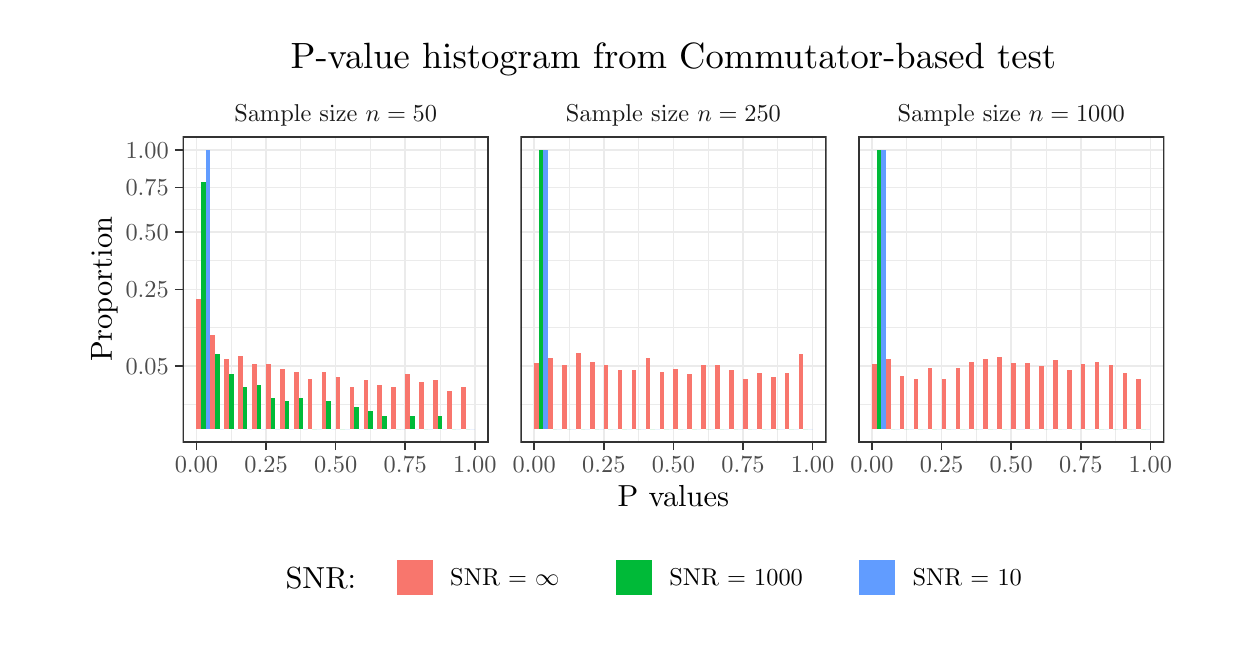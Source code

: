 % Created by tikzDevice version 0.12.3.1 on 2022-11-01 18:20:44
% !TEX encoding = UTF-8 Unicode
\begin{tikzpicture}[x=1pt,y=1pt]
\definecolor{fillColor}{RGB}{255,255,255}
\path[use as bounding box,fill=fillColor,fill opacity=0.00] (0,0) rectangle (433.62,216.81);
\begin{scope}
\path[clip] ( 17.40,  0.00) rectangle (416.22,216.81);
\definecolor{drawColor}{RGB}{255,255,255}
\definecolor{fillColor}{RGB}{255,255,255}

\path[draw=drawColor,line width= 0.6pt,line join=round,line cap=round,fill=fillColor] ( 17.40,  0.00) rectangle (416.22,216.81);
\end{scope}
\begin{scope}
\path[clip] ( 55.95, 66.91) rectangle (166.62,177.58);
\definecolor{fillColor}{RGB}{255,255,255}

\path[fill=fillColor] ( 55.95, 66.91) rectangle (166.62,177.58);
\definecolor{drawColor}{gray}{0.92}

\path[draw=drawColor,line width= 0.3pt,line join=round] ( 55.95, 80.54) --
	(166.62, 80.54);

\path[draw=drawColor,line width= 0.3pt,line join=round] ( 55.95,108.34) --
	(166.62,108.34);

\path[draw=drawColor,line width= 0.3pt,line join=round] ( 55.95,132.67) --
	(166.62,132.67);

\path[draw=drawColor,line width= 0.3pt,line join=round] ( 55.95,151.08) --
	(166.62,151.08);

\path[draw=drawColor,line width= 0.3pt,line join=round] ( 55.95,165.81) --
	(166.62,165.81);

\path[draw=drawColor,line width= 0.3pt,line join=round] ( 73.56, 66.91) --
	( 73.56,177.58);

\path[draw=drawColor,line width= 0.3pt,line join=round] ( 98.71, 66.91) --
	( 98.71,177.58);

\path[draw=drawColor,line width= 0.3pt,line join=round] (123.86, 66.91) --
	(123.86,177.58);

\path[draw=drawColor,line width= 0.3pt,line join=round] (149.02, 66.91) --
	(149.02,177.58);

\path[draw=drawColor,line width= 0.6pt,line join=round] ( 55.95, 94.44) --
	(166.62, 94.44);

\path[draw=drawColor,line width= 0.6pt,line join=round] ( 55.95,122.25) --
	(166.62,122.25);

\path[draw=drawColor,line width= 0.6pt,line join=round] ( 55.95,143.08) --
	(166.62,143.08);

\path[draw=drawColor,line width= 0.6pt,line join=round] ( 55.95,159.07) --
	(166.62,159.07);

\path[draw=drawColor,line width= 0.6pt,line join=round] ( 55.95,172.55) --
	(166.62,172.55);

\path[draw=drawColor,line width= 0.6pt,line join=round] ( 60.98, 66.91) --
	( 60.98,177.58);

\path[draw=drawColor,line width= 0.6pt,line join=round] ( 86.14, 66.91) --
	( 86.14,177.58);

\path[draw=drawColor,line width= 0.6pt,line join=round] (111.29, 66.91) --
	(111.29,177.58);

\path[draw=drawColor,line width= 0.6pt,line join=round] (136.44, 66.91) --
	(136.44,177.58);

\path[draw=drawColor,line width= 0.6pt,line join=round] (161.59, 66.91) --
	(161.59,177.58);
\definecolor{fillColor}{RGB}{248,118,109}

\path[fill=fillColor] ( 60.98, 71.94) rectangle ( 62.66,118.92);

\path[fill=fillColor] ( 66.01, 71.94) rectangle ( 67.69,105.91);

\path[fill=fillColor] ( 71.04, 71.94) rectangle ( 72.72, 96.99);

\path[fill=fillColor] ( 76.07, 71.94) rectangle ( 77.75, 98.18);

\path[fill=fillColor] ( 81.10, 71.94) rectangle ( 82.78, 95.32);

\path[fill=fillColor] ( 86.14, 71.94) rectangle ( 87.81, 95.32);

\path[fill=fillColor] ( 91.17, 71.94) rectangle ( 92.84, 93.52);

\path[fill=fillColor] ( 96.20, 71.94) rectangle ( 97.87, 92.56);

\path[fill=fillColor] (101.23, 71.94) rectangle (102.90, 89.94);

\path[fill=fillColor] (106.26, 71.94) rectangle (107.93, 92.56);

\path[fill=fillColor] (111.29, 71.94) rectangle (112.96, 90.49);

\path[fill=fillColor] (116.32, 71.94) rectangle (117.99, 86.87);

\path[fill=fillColor] (121.35, 71.94) rectangle (123.02, 89.37);

\path[fill=fillColor] (126.38, 71.94) rectangle (128.06, 87.53);

\path[fill=fillColor] (131.41, 71.94) rectangle (133.09, 86.87);

\path[fill=fillColor] (136.44, 71.94) rectangle (138.12, 91.55);

\path[fill=fillColor] (141.47, 71.94) rectangle (143.15, 88.78);

\path[fill=fillColor] (146.50, 71.94) rectangle (148.18, 89.37);

\path[fill=fillColor] (151.53, 71.94) rectangle (153.21, 85.44);

\path[fill=fillColor] (156.56, 71.94) rectangle (158.24, 86.87);
\definecolor{fillColor}{RGB}{0,186,56}

\path[fill=fillColor] ( 62.66, 71.94) rectangle ( 64.34,161.02);

\path[fill=fillColor] ( 67.69, 71.94) rectangle ( 69.37, 98.94);

\path[fill=fillColor] ( 72.72, 71.94) rectangle ( 74.40, 91.55);

\path[fill=fillColor] ( 77.75, 71.94) rectangle ( 79.43, 86.87);

\path[fill=fillColor] ( 82.78, 71.94) rectangle ( 84.46, 87.53);

\path[fill=fillColor] ( 87.81, 71.94) rectangle ( 89.49, 82.96);

\path[fill=fillColor] ( 92.84, 71.94) rectangle ( 94.52, 82.00);

\path[fill=fillColor] ( 97.87, 71.94) rectangle ( 99.55, 82.96);

\path[fill=fillColor] (102.90, 71.94) rectangle (104.58, 71.94);

\path[fill=fillColor] (107.93, 71.94) rectangle (109.61, 82.00);

\path[fill=fillColor] (112.96, 71.94) rectangle (114.64, 71.94);

\path[fill=fillColor] (117.99, 71.94) rectangle (119.67, 79.74);

\path[fill=fillColor] (123.02, 71.94) rectangle (124.70, 78.31);

\path[fill=fillColor] (128.06, 71.94) rectangle (129.73, 76.44);

\path[fill=fillColor] (133.09, 71.94) rectangle (134.76, 71.94);

\path[fill=fillColor] (138.12, 71.94) rectangle (139.79, 76.44);

\path[fill=fillColor] (143.15, 71.94) rectangle (144.82, 71.94);

\path[fill=fillColor] (148.18, 71.94) rectangle (149.85, 76.44);

\path[fill=fillColor] (153.21, 71.94) rectangle (154.88, 71.94);

\path[fill=fillColor] (158.24, 71.94) rectangle (159.91, 71.94);
\definecolor{fillColor}{RGB}{97,156,255}

\path[fill=fillColor] ( 64.34, 71.94) rectangle ( 66.01,172.55);

\path[fill=fillColor] ( 69.37, 71.94) rectangle ( 71.04, 71.94);

\path[fill=fillColor] ( 74.40, 71.94) rectangle ( 76.07, 71.94);

\path[fill=fillColor] ( 79.43, 71.94) rectangle ( 81.10, 71.94);

\path[fill=fillColor] ( 84.46, 71.94) rectangle ( 86.14, 71.94);

\path[fill=fillColor] ( 89.49, 71.94) rectangle ( 91.17, 71.94);

\path[fill=fillColor] ( 94.52, 71.94) rectangle ( 96.20, 71.94);

\path[fill=fillColor] ( 99.55, 71.94) rectangle (101.23, 71.94);

\path[fill=fillColor] (104.58, 71.94) rectangle (106.26, 71.94);

\path[fill=fillColor] (109.61, 71.94) rectangle (111.29, 71.94);

\path[fill=fillColor] (114.64, 71.94) rectangle (116.32, 71.94);

\path[fill=fillColor] (119.67, 71.94) rectangle (121.35, 71.94);

\path[fill=fillColor] (124.70, 71.94) rectangle (126.38, 71.94);

\path[fill=fillColor] (129.73, 71.94) rectangle (131.41, 71.94);

\path[fill=fillColor] (134.76, 71.94) rectangle (136.44, 71.94);

\path[fill=fillColor] (139.79, 71.94) rectangle (141.47, 71.94);

\path[fill=fillColor] (144.82, 71.94) rectangle (146.50, 71.94);

\path[fill=fillColor] (149.85, 71.94) rectangle (151.53, 71.94);

\path[fill=fillColor] (154.88, 71.94) rectangle (156.56, 71.94);

\path[fill=fillColor] (159.91, 71.94) rectangle (161.59, 71.94);
\definecolor{drawColor}{gray}{0.20}

\path[draw=drawColor,line width= 1.1pt,line join=round,line cap=round] ( 55.95, 66.91) rectangle (166.62,177.58);
\end{scope}
\begin{scope}
\path[clip] (178.00, 66.91) rectangle (288.67,177.58);
\definecolor{fillColor}{RGB}{255,255,255}

\path[fill=fillColor] (178.00, 66.91) rectangle (288.67,177.58);
\definecolor{drawColor}{gray}{0.92}

\path[draw=drawColor,line width= 0.3pt,line join=round] (178.00, 80.54) --
	(288.67, 80.54);

\path[draw=drawColor,line width= 0.3pt,line join=round] (178.00,108.34) --
	(288.67,108.34);

\path[draw=drawColor,line width= 0.3pt,line join=round] (178.00,132.67) --
	(288.67,132.67);

\path[draw=drawColor,line width= 0.3pt,line join=round] (178.00,151.08) --
	(288.67,151.08);

\path[draw=drawColor,line width= 0.3pt,line join=round] (178.00,165.81) --
	(288.67,165.81);

\path[draw=drawColor,line width= 0.3pt,line join=round] (195.61, 66.91) --
	(195.61,177.58);

\path[draw=drawColor,line width= 0.3pt,line join=round] (220.76, 66.91) --
	(220.76,177.58);

\path[draw=drawColor,line width= 0.3pt,line join=round] (245.91, 66.91) --
	(245.91,177.58);

\path[draw=drawColor,line width= 0.3pt,line join=round] (271.07, 66.91) --
	(271.07,177.58);

\path[draw=drawColor,line width= 0.6pt,line join=round] (178.00, 94.44) --
	(288.67, 94.44);

\path[draw=drawColor,line width= 0.6pt,line join=round] (178.00,122.25) --
	(288.67,122.25);

\path[draw=drawColor,line width= 0.6pt,line join=round] (178.00,143.08) --
	(288.67,143.08);

\path[draw=drawColor,line width= 0.6pt,line join=round] (178.00,159.07) --
	(288.67,159.07);

\path[draw=drawColor,line width= 0.6pt,line join=round] (178.00,172.55) --
	(288.67,172.55);

\path[draw=drawColor,line width= 0.6pt,line join=round] (183.03, 66.91) --
	(183.03,177.58);

\path[draw=drawColor,line width= 0.6pt,line join=round] (208.19, 66.91) --
	(208.19,177.58);

\path[draw=drawColor,line width= 0.6pt,line join=round] (233.34, 66.91) --
	(233.34,177.58);

\path[draw=drawColor,line width= 0.6pt,line join=round] (258.49, 66.91) --
	(258.49,177.58);

\path[draw=drawColor,line width= 0.6pt,line join=round] (283.64, 66.91) --
	(283.64,177.58);
\definecolor{fillColor}{RGB}{248,118,109}

\path[fill=fillColor] (183.03, 71.94) rectangle (184.71, 95.75);

\path[fill=fillColor] (188.06, 71.94) rectangle (189.74, 97.39);

\path[fill=fillColor] (193.09, 71.94) rectangle (194.77, 94.88);

\path[fill=fillColor] (198.12, 71.94) rectangle (199.80, 99.31);

\path[fill=fillColor] (203.16, 71.94) rectangle (204.83, 96.17);

\path[fill=fillColor] (208.19, 71.94) rectangle (209.86, 94.88);

\path[fill=fillColor] (213.22, 71.94) rectangle (214.89, 93.05);

\path[fill=fillColor] (218.25, 71.94) rectangle (219.92, 93.05);

\path[fill=fillColor] (223.28, 71.94) rectangle (224.95, 97.39);

\path[fill=fillColor] (228.31, 71.94) rectangle (229.98, 92.56);

\path[fill=fillColor] (233.34, 71.94) rectangle (235.01, 93.52);

\path[fill=fillColor] (238.37, 71.94) rectangle (240.04, 91.55);

\path[fill=fillColor] (243.40, 71.94) rectangle (245.08, 94.88);

\path[fill=fillColor] (248.43, 71.94) rectangle (250.11, 94.88);

\path[fill=fillColor] (253.46, 71.94) rectangle (255.14, 93.05);

\path[fill=fillColor] (258.49, 71.94) rectangle (260.17, 89.94);

\path[fill=fillColor] (263.52, 71.94) rectangle (265.20, 92.06);

\path[fill=fillColor] (268.55, 71.94) rectangle (270.23, 90.49);

\path[fill=fillColor] (273.58, 71.94) rectangle (275.26, 92.06);

\path[fill=fillColor] (278.61, 71.94) rectangle (280.29, 98.94);
\definecolor{fillColor}{RGB}{0,186,56}

\path[fill=fillColor] (184.71, 71.94) rectangle (186.39,172.55);

\path[fill=fillColor] (189.74, 71.94) rectangle (191.42, 71.94);

\path[fill=fillColor] (194.77, 71.94) rectangle (196.45, 71.94);

\path[fill=fillColor] (199.80, 71.94) rectangle (201.48, 71.94);

\path[fill=fillColor] (204.83, 71.94) rectangle (206.51, 71.94);

\path[fill=fillColor] (209.86, 71.94) rectangle (211.54, 71.94);

\path[fill=fillColor] (214.89, 71.94) rectangle (216.57, 71.94);

\path[fill=fillColor] (219.92, 71.94) rectangle (221.60, 71.94);

\path[fill=fillColor] (224.95, 71.94) rectangle (226.63, 71.94);

\path[fill=fillColor] (229.98, 71.94) rectangle (231.66, 71.94);

\path[fill=fillColor] (235.01, 71.94) rectangle (236.69, 71.94);

\path[fill=fillColor] (240.04, 71.94) rectangle (241.72, 71.94);

\path[fill=fillColor] (245.08, 71.94) rectangle (246.75, 71.94);

\path[fill=fillColor] (250.11, 71.94) rectangle (251.78, 71.94);

\path[fill=fillColor] (255.14, 71.94) rectangle (256.81, 71.94);

\path[fill=fillColor] (260.17, 71.94) rectangle (261.84, 71.94);

\path[fill=fillColor] (265.20, 71.94) rectangle (266.87, 71.94);

\path[fill=fillColor] (270.23, 71.94) rectangle (271.90, 71.94);

\path[fill=fillColor] (275.26, 71.94) rectangle (276.93, 71.94);

\path[fill=fillColor] (280.29, 71.94) rectangle (281.96, 71.94);
\definecolor{fillColor}{RGB}{97,156,255}

\path[fill=fillColor] (186.39, 71.94) rectangle (188.06,172.55);

\path[fill=fillColor] (191.42, 71.94) rectangle (193.09, 71.94);

\path[fill=fillColor] (196.45, 71.94) rectangle (198.12, 71.94);

\path[fill=fillColor] (201.48, 71.94) rectangle (203.16, 71.94);

\path[fill=fillColor] (206.51, 71.94) rectangle (208.19, 71.94);

\path[fill=fillColor] (211.54, 71.94) rectangle (213.22, 71.94);

\path[fill=fillColor] (216.57, 71.94) rectangle (218.25, 71.94);

\path[fill=fillColor] (221.60, 71.94) rectangle (223.28, 71.94);

\path[fill=fillColor] (226.63, 71.94) rectangle (228.31, 71.94);

\path[fill=fillColor] (231.66, 71.94) rectangle (233.34, 71.94);

\path[fill=fillColor] (236.69, 71.94) rectangle (238.37, 71.94);

\path[fill=fillColor] (241.72, 71.94) rectangle (243.40, 71.94);

\path[fill=fillColor] (246.75, 71.94) rectangle (248.43, 71.94);

\path[fill=fillColor] (251.78, 71.94) rectangle (253.46, 71.94);

\path[fill=fillColor] (256.81, 71.94) rectangle (258.49, 71.94);

\path[fill=fillColor] (261.84, 71.94) rectangle (263.52, 71.94);

\path[fill=fillColor] (266.87, 71.94) rectangle (268.55, 71.94);

\path[fill=fillColor] (271.90, 71.94) rectangle (273.58, 71.94);

\path[fill=fillColor] (276.93, 71.94) rectangle (278.61, 71.94);

\path[fill=fillColor] (281.96, 71.94) rectangle (283.64, 71.94);
\definecolor{drawColor}{gray}{0.20}

\path[draw=drawColor,line width= 1.1pt,line join=round,line cap=round] (178.00, 66.91) rectangle (288.67,177.58);
\end{scope}
\begin{scope}
\path[clip] (300.05, 66.91) rectangle (410.72,177.58);
\definecolor{fillColor}{RGB}{255,255,255}

\path[fill=fillColor] (300.05, 66.91) rectangle (410.72,177.58);
\definecolor{drawColor}{gray}{0.92}

\path[draw=drawColor,line width= 0.3pt,line join=round] (300.05, 80.54) --
	(410.72, 80.54);

\path[draw=drawColor,line width= 0.3pt,line join=round] (300.05,108.34) --
	(410.72,108.34);

\path[draw=drawColor,line width= 0.3pt,line join=round] (300.05,132.67) --
	(410.72,132.67);

\path[draw=drawColor,line width= 0.3pt,line join=round] (300.05,151.08) --
	(410.72,151.08);

\path[draw=drawColor,line width= 0.3pt,line join=round] (300.05,165.81) --
	(410.72,165.81);

\path[draw=drawColor,line width= 0.3pt,line join=round] (317.66, 66.91) --
	(317.66,177.58);

\path[draw=drawColor,line width= 0.3pt,line join=round] (342.81, 66.91) --
	(342.81,177.58);

\path[draw=drawColor,line width= 0.3pt,line join=round] (367.96, 66.91) --
	(367.96,177.58);

\path[draw=drawColor,line width= 0.3pt,line join=round] (393.12, 66.91) --
	(393.12,177.58);

\path[draw=drawColor,line width= 0.6pt,line join=round] (300.05, 94.44) --
	(410.72, 94.44);

\path[draw=drawColor,line width= 0.6pt,line join=round] (300.05,122.25) --
	(410.72,122.25);

\path[draw=drawColor,line width= 0.6pt,line join=round] (300.05,143.08) --
	(410.72,143.08);

\path[draw=drawColor,line width= 0.6pt,line join=round] (300.05,159.07) --
	(410.72,159.07);

\path[draw=drawColor,line width= 0.6pt,line join=round] (300.05,172.55) --
	(410.72,172.55);

\path[draw=drawColor,line width= 0.6pt,line join=round] (305.08, 66.91) --
	(305.08,177.58);

\path[draw=drawColor,line width= 0.6pt,line join=round] (330.24, 66.91) --
	(330.24,177.58);

\path[draw=drawColor,line width= 0.6pt,line join=round] (355.39, 66.91) --
	(355.39,177.58);

\path[draw=drawColor,line width= 0.6pt,line join=round] (380.54, 66.91) --
	(380.54,177.58);

\path[draw=drawColor,line width= 0.6pt,line join=round] (405.69, 66.91) --
	(405.69,177.58);
\definecolor{fillColor}{RGB}{248,118,109}

\path[fill=fillColor] (305.08, 71.94) rectangle (306.76, 95.32);

\path[fill=fillColor] (310.11, 71.94) rectangle (311.79, 96.99);

\path[fill=fillColor] (315.14, 71.94) rectangle (316.82, 91.03);

\path[fill=fillColor] (320.17, 71.94) rectangle (321.85, 89.94);

\path[fill=fillColor] (325.21, 71.94) rectangle (326.88, 93.98);

\path[fill=fillColor] (330.24, 71.94) rectangle (331.91, 89.94);

\path[fill=fillColor] (335.27, 71.94) rectangle (336.94, 93.98);

\path[fill=fillColor] (340.30, 71.94) rectangle (341.97, 96.17);

\path[fill=fillColor] (345.33, 71.94) rectangle (347.00, 96.99);

\path[fill=fillColor] (350.36, 71.94) rectangle (352.03, 97.79);

\path[fill=fillColor] (355.39, 71.94) rectangle (357.06, 95.75);

\path[fill=fillColor] (360.42, 71.94) rectangle (362.09, 95.75);

\path[fill=fillColor] (365.45, 71.94) rectangle (367.13, 94.44);

\path[fill=fillColor] (370.48, 71.94) rectangle (372.16, 96.59);

\path[fill=fillColor] (375.51, 71.94) rectangle (377.19, 93.05);

\path[fill=fillColor] (380.54, 71.94) rectangle (382.22, 95.32);

\path[fill=fillColor] (385.57, 71.94) rectangle (387.25, 96.17);

\path[fill=fillColor] (390.60, 71.94) rectangle (392.28, 94.88);

\path[fill=fillColor] (395.63, 71.94) rectangle (397.31, 92.06);

\path[fill=fillColor] (400.66, 71.94) rectangle (402.34, 89.94);
\definecolor{fillColor}{RGB}{0,186,56}

\path[fill=fillColor] (306.76, 71.94) rectangle (308.44,172.55);

\path[fill=fillColor] (311.79, 71.94) rectangle (313.47, 71.94);

\path[fill=fillColor] (316.82, 71.94) rectangle (318.50, 71.94);

\path[fill=fillColor] (321.85, 71.94) rectangle (323.53, 71.94);

\path[fill=fillColor] (326.88, 71.94) rectangle (328.56, 71.94);

\path[fill=fillColor] (331.91, 71.94) rectangle (333.59, 71.94);

\path[fill=fillColor] (336.94, 71.94) rectangle (338.62, 71.94);

\path[fill=fillColor] (341.97, 71.94) rectangle (343.65, 71.94);

\path[fill=fillColor] (347.00, 71.94) rectangle (348.68, 71.94);

\path[fill=fillColor] (352.03, 71.94) rectangle (353.71, 71.94);

\path[fill=fillColor] (357.06, 71.94) rectangle (358.74, 71.94);

\path[fill=fillColor] (362.09, 71.94) rectangle (363.77, 71.94);

\path[fill=fillColor] (367.13, 71.94) rectangle (368.80, 71.94);

\path[fill=fillColor] (372.16, 71.94) rectangle (373.83, 71.94);

\path[fill=fillColor] (377.19, 71.94) rectangle (378.86, 71.94);

\path[fill=fillColor] (382.22, 71.94) rectangle (383.89, 71.94);

\path[fill=fillColor] (387.25, 71.94) rectangle (388.92, 71.94);

\path[fill=fillColor] (392.28, 71.94) rectangle (393.95, 71.94);

\path[fill=fillColor] (397.31, 71.94) rectangle (398.98, 71.94);

\path[fill=fillColor] (402.34, 71.94) rectangle (404.02, 71.94);
\definecolor{fillColor}{RGB}{97,156,255}

\path[fill=fillColor] (308.44, 71.94) rectangle (310.11,172.55);

\path[fill=fillColor] (313.47, 71.94) rectangle (315.14, 71.94);

\path[fill=fillColor] (318.50, 71.94) rectangle (320.17, 71.94);

\path[fill=fillColor] (323.53, 71.94) rectangle (325.21, 71.94);

\path[fill=fillColor] (328.56, 71.94) rectangle (330.24, 71.94);

\path[fill=fillColor] (333.59, 71.94) rectangle (335.27, 71.94);

\path[fill=fillColor] (338.62, 71.94) rectangle (340.30, 71.94);

\path[fill=fillColor] (343.65, 71.94) rectangle (345.33, 71.94);

\path[fill=fillColor] (348.68, 71.94) rectangle (350.36, 71.94);

\path[fill=fillColor] (353.71, 71.94) rectangle (355.39, 71.94);

\path[fill=fillColor] (358.74, 71.94) rectangle (360.42, 71.94);

\path[fill=fillColor] (363.77, 71.94) rectangle (365.45, 71.94);

\path[fill=fillColor] (368.80, 71.94) rectangle (370.48, 71.94);

\path[fill=fillColor] (373.83, 71.94) rectangle (375.51, 71.94);

\path[fill=fillColor] (378.86, 71.94) rectangle (380.54, 71.94);

\path[fill=fillColor] (383.89, 71.94) rectangle (385.57, 71.94);

\path[fill=fillColor] (388.92, 71.94) rectangle (390.60, 71.94);

\path[fill=fillColor] (393.95, 71.94) rectangle (395.63, 71.94);

\path[fill=fillColor] (398.98, 71.94) rectangle (400.66, 71.94);

\path[fill=fillColor] (404.02, 71.94) rectangle (405.69, 71.94);
\definecolor{drawColor}{gray}{0.20}

\path[draw=drawColor,line width= 1.1pt,line join=round,line cap=round] (300.05, 66.91) rectangle (410.72,177.58);
\end{scope}
\begin{scope}
\path[clip] ( 55.95,177.58) rectangle (166.62,194.15);
\definecolor{fillColor}{RGB}{255,255,255}

\path[fill=fillColor] ( 55.95,177.58) rectangle (166.62,194.15);
\definecolor{drawColor}{gray}{0.10}

\node[text=drawColor,anchor=base,inner sep=0pt, outer sep=0pt, scale=  0.88] at (111.29,182.84) {Sample size $n = 50$};
\end{scope}
\begin{scope}
\path[clip] (178.00,177.58) rectangle (288.67,194.15);
\definecolor{fillColor}{RGB}{255,255,255}

\path[fill=fillColor] (178.00,177.58) rectangle (288.67,194.15);
\definecolor{drawColor}{gray}{0.10}

\node[text=drawColor,anchor=base,inner sep=0pt, outer sep=0pt, scale=  0.88] at (233.34,182.84) {Sample size $n = 250$};
\end{scope}
\begin{scope}
\path[clip] (300.05,177.58) rectangle (410.72,194.15);
\definecolor{fillColor}{RGB}{255,255,255}

\path[fill=fillColor] (300.05,177.58) rectangle (410.72,194.15);
\definecolor{drawColor}{gray}{0.10}

\node[text=drawColor,anchor=base,inner sep=0pt, outer sep=0pt, scale=  0.88] at (355.39,182.84) {Sample size $n = 1000$};
\end{scope}
\begin{scope}
\path[clip] (  0.00,  0.00) rectangle (433.62,216.81);
\definecolor{drawColor}{gray}{0.20}

\path[draw=drawColor,line width= 0.6pt,line join=round] ( 60.98, 64.16) --
	( 60.98, 66.91);

\path[draw=drawColor,line width= 0.6pt,line join=round] ( 86.14, 64.16) --
	( 86.14, 66.91);

\path[draw=drawColor,line width= 0.6pt,line join=round] (111.29, 64.16) --
	(111.29, 66.91);

\path[draw=drawColor,line width= 0.6pt,line join=round] (136.44, 64.16) --
	(136.44, 66.91);

\path[draw=drawColor,line width= 0.6pt,line join=round] (161.59, 64.16) --
	(161.59, 66.91);
\end{scope}
\begin{scope}
\path[clip] (  0.00,  0.00) rectangle (433.62,216.81);
\definecolor{drawColor}{gray}{0.30}

\node[text=drawColor,anchor=base,inner sep=0pt, outer sep=0pt, scale=  0.88] at ( 60.98, 55.90) {0.00};

\node[text=drawColor,anchor=base,inner sep=0pt, outer sep=0pt, scale=  0.88] at ( 86.14, 55.90) {0.25};

\node[text=drawColor,anchor=base,inner sep=0pt, outer sep=0pt, scale=  0.88] at (111.29, 55.90) {0.50};

\node[text=drawColor,anchor=base,inner sep=0pt, outer sep=0pt, scale=  0.88] at (136.44, 55.90) {0.75};

\node[text=drawColor,anchor=base,inner sep=0pt, outer sep=0pt, scale=  0.88] at (161.59, 55.90) {1.00};
\end{scope}
\begin{scope}
\path[clip] (  0.00,  0.00) rectangle (433.62,216.81);
\definecolor{drawColor}{gray}{0.20}

\path[draw=drawColor,line width= 0.6pt,line join=round] (183.03, 64.16) --
	(183.03, 66.91);

\path[draw=drawColor,line width= 0.6pt,line join=round] (208.19, 64.16) --
	(208.19, 66.91);

\path[draw=drawColor,line width= 0.6pt,line join=round] (233.34, 64.16) --
	(233.34, 66.91);

\path[draw=drawColor,line width= 0.6pt,line join=round] (258.49, 64.16) --
	(258.49, 66.91);

\path[draw=drawColor,line width= 0.6pt,line join=round] (283.64, 64.16) --
	(283.64, 66.91);
\end{scope}
\begin{scope}
\path[clip] (  0.00,  0.00) rectangle (433.62,216.81);
\definecolor{drawColor}{gray}{0.30}

\node[text=drawColor,anchor=base,inner sep=0pt, outer sep=0pt, scale=  0.88] at (183.03, 55.90) {0.00};

\node[text=drawColor,anchor=base,inner sep=0pt, outer sep=0pt, scale=  0.88] at (208.19, 55.90) {0.25};

\node[text=drawColor,anchor=base,inner sep=0pt, outer sep=0pt, scale=  0.88] at (233.34, 55.90) {0.50};

\node[text=drawColor,anchor=base,inner sep=0pt, outer sep=0pt, scale=  0.88] at (258.49, 55.90) {0.75};

\node[text=drawColor,anchor=base,inner sep=0pt, outer sep=0pt, scale=  0.88] at (283.64, 55.90) {1.00};
\end{scope}
\begin{scope}
\path[clip] (  0.00,  0.00) rectangle (433.62,216.81);
\definecolor{drawColor}{gray}{0.20}

\path[draw=drawColor,line width= 0.6pt,line join=round] (305.08, 64.16) --
	(305.08, 66.91);

\path[draw=drawColor,line width= 0.6pt,line join=round] (330.24, 64.16) --
	(330.24, 66.91);

\path[draw=drawColor,line width= 0.6pt,line join=round] (355.39, 64.16) --
	(355.39, 66.91);

\path[draw=drawColor,line width= 0.6pt,line join=round] (380.54, 64.16) --
	(380.54, 66.91);

\path[draw=drawColor,line width= 0.6pt,line join=round] (405.69, 64.16) --
	(405.69, 66.91);
\end{scope}
\begin{scope}
\path[clip] (  0.00,  0.00) rectangle (433.62,216.81);
\definecolor{drawColor}{gray}{0.30}

\node[text=drawColor,anchor=base,inner sep=0pt, outer sep=0pt, scale=  0.88] at (305.08, 55.90) {0.00};

\node[text=drawColor,anchor=base,inner sep=0pt, outer sep=0pt, scale=  0.88] at (330.24, 55.90) {0.25};

\node[text=drawColor,anchor=base,inner sep=0pt, outer sep=0pt, scale=  0.88] at (355.39, 55.90) {0.50};

\node[text=drawColor,anchor=base,inner sep=0pt, outer sep=0pt, scale=  0.88] at (380.54, 55.90) {0.75};

\node[text=drawColor,anchor=base,inner sep=0pt, outer sep=0pt, scale=  0.88] at (405.69, 55.90) {1.00};
\end{scope}
\begin{scope}
\path[clip] (  0.00,  0.00) rectangle (433.62,216.81);
\definecolor{drawColor}{gray}{0.30}

\node[text=drawColor,anchor=base east,inner sep=0pt, outer sep=0pt, scale=  0.88] at ( 51.00, 91.41) {0.05};

\node[text=drawColor,anchor=base east,inner sep=0pt, outer sep=0pt, scale=  0.88] at ( 51.00,119.22) {0.25};

\node[text=drawColor,anchor=base east,inner sep=0pt, outer sep=0pt, scale=  0.88] at ( 51.00,140.05) {0.50};

\node[text=drawColor,anchor=base east,inner sep=0pt, outer sep=0pt, scale=  0.88] at ( 51.00,156.04) {0.75};

\node[text=drawColor,anchor=base east,inner sep=0pt, outer sep=0pt, scale=  0.88] at ( 51.00,169.52) {1.00};
\end{scope}
\begin{scope}
\path[clip] (  0.00,  0.00) rectangle (433.62,216.81);
\definecolor{drawColor}{gray}{0.20}

\path[draw=drawColor,line width= 0.6pt,line join=round] ( 53.20, 94.44) --
	( 55.95, 94.44);

\path[draw=drawColor,line width= 0.6pt,line join=round] ( 53.20,122.25) --
	( 55.95,122.25);

\path[draw=drawColor,line width= 0.6pt,line join=round] ( 53.20,143.08) --
	( 55.95,143.08);

\path[draw=drawColor,line width= 0.6pt,line join=round] ( 53.20,159.07) --
	( 55.95,159.07);

\path[draw=drawColor,line width= 0.6pt,line join=round] ( 53.20,172.55) --
	( 55.95,172.55);
\end{scope}
\begin{scope}
\path[clip] (  0.00,  0.00) rectangle (433.62,216.81);
\definecolor{drawColor}{RGB}{0,0,0}

\node[text=drawColor,anchor=base,inner sep=0pt, outer sep=0pt, scale=  1.10] at (233.34, 43.86) {P values};
\end{scope}
\begin{scope}
\path[clip] (  0.00,  0.00) rectangle (433.62,216.81);
\definecolor{drawColor}{RGB}{0,0,0}

\node[text=drawColor,rotate= 90.00,anchor=base,inner sep=0pt, outer sep=0pt, scale=  1.10] at ( 30.47,122.25) {Proportion};
\end{scope}
\begin{scope}
\path[clip] (  0.00,  0.00) rectangle (433.62,216.81);
\definecolor{fillColor}{RGB}{255,255,255}

\path[fill=fillColor] ( 87.69,  5.50) rectangle (378.98, 30.73);
\end{scope}
\begin{scope}
\path[clip] (  0.00,  0.00) rectangle (433.62,216.81);
\definecolor{drawColor}{RGB}{0,0,0}

\node[text=drawColor,anchor=base west,inner sep=0pt, outer sep=0pt, scale=  1.10] at ( 93.19, 14.33) {SNR:};
\end{scope}
\begin{scope}
\path[clip] (  0.00,  0.00) rectangle (433.62,216.81);
\definecolor{fillColor}{RGB}{255,255,255}

\path[fill=fillColor] (132.74, 11.00) rectangle (147.19, 25.23);
\end{scope}
\begin{scope}
\path[clip] (  0.00,  0.00) rectangle (433.62,216.81);
\definecolor{fillColor}{RGB}{248,118,109}

\path[fill=fillColor] (133.45, 11.71) rectangle (146.48, 24.52);
\end{scope}
\begin{scope}
\path[clip] (  0.00,  0.00) rectangle (433.62,216.81);
\definecolor{fillColor}{RGB}{255,255,255}

\path[fill=fillColor] (211.89, 11.00) rectangle (226.34, 25.23);
\end{scope}
\begin{scope}
\path[clip] (  0.00,  0.00) rectangle (433.62,216.81);
\definecolor{fillColor}{RGB}{0,186,56}

\path[fill=fillColor] (212.60, 11.71) rectangle (225.63, 24.52);
\end{scope}
\begin{scope}
\path[clip] (  0.00,  0.00) rectangle (433.62,216.81);
\definecolor{fillColor}{RGB}{255,255,255}

\path[fill=fillColor] (299.83, 11.00) rectangle (314.29, 25.23);
\end{scope}
\begin{scope}
\path[clip] (  0.00,  0.00) rectangle (433.62,216.81);
\definecolor{fillColor}{RGB}{97,156,255}

\path[fill=fillColor] (300.55, 11.71) rectangle (313.58, 24.52);
\end{scope}
\begin{scope}
\path[clip] (  0.00,  0.00) rectangle (433.62,216.81);
\definecolor{drawColor}{RGB}{0,0,0}

\node[text=drawColor,anchor=base west,inner sep=0pt, outer sep=0pt, scale=  0.88] at (152.69, 15.08) {SNR = $\infty$};
\end{scope}
\begin{scope}
\path[clip] (  0.00,  0.00) rectangle (433.62,216.81);
\definecolor{drawColor}{RGB}{0,0,0}

\node[text=drawColor,anchor=base west,inner sep=0pt, outer sep=0pt, scale=  0.88] at (231.84, 15.08) {SNR = 1000};
\end{scope}
\begin{scope}
\path[clip] (  0.00,  0.00) rectangle (433.62,216.81);
\definecolor{drawColor}{RGB}{0,0,0}

\node[text=drawColor,anchor=base west,inner sep=0pt, outer sep=0pt, scale=  0.88] at (319.79, 15.08) {SNR = 10};
\end{scope}
\begin{scope}
\path[clip] (  0.00,  0.00) rectangle (433.62,216.81);
\definecolor{drawColor}{RGB}{0,0,0}

\node[text=drawColor,anchor=base,inner sep=0pt, outer sep=0pt, scale=  1.32] at (233.34,202.22) {P-value histogram from Commutator-based test};
\end{scope}
\end{tikzpicture}
